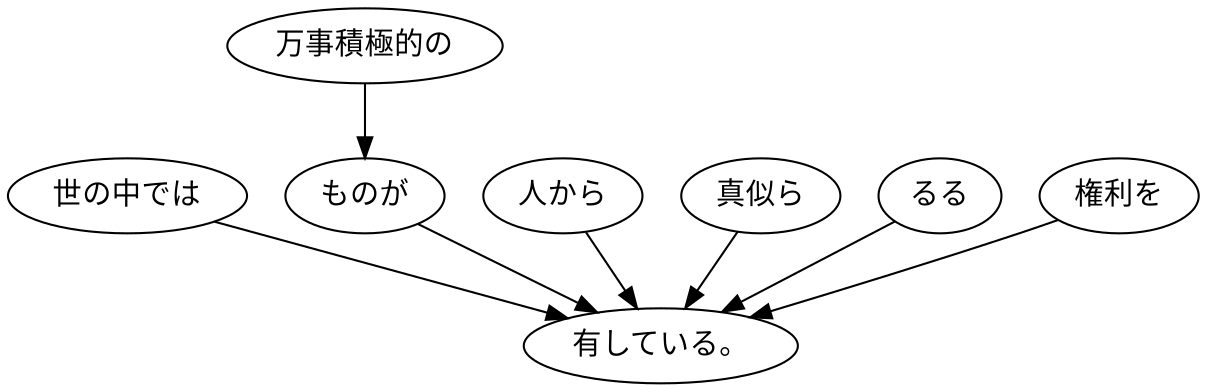 digraph graph2481 {
	node0 [label="世の中では"];
	node1 [label="万事積極的の"];
	node2 [label="ものが"];
	node3 [label="人から"];
	node4 [label="真似ら"];
	node5 [label="るる"];
	node6 [label="権利を"];
	node7 [label="有している。"];
	node0 -> node7;
	node1 -> node2;
	node2 -> node7;
	node3 -> node7;
	node4 -> node7;
	node5 -> node7;
	node6 -> node7;
}
